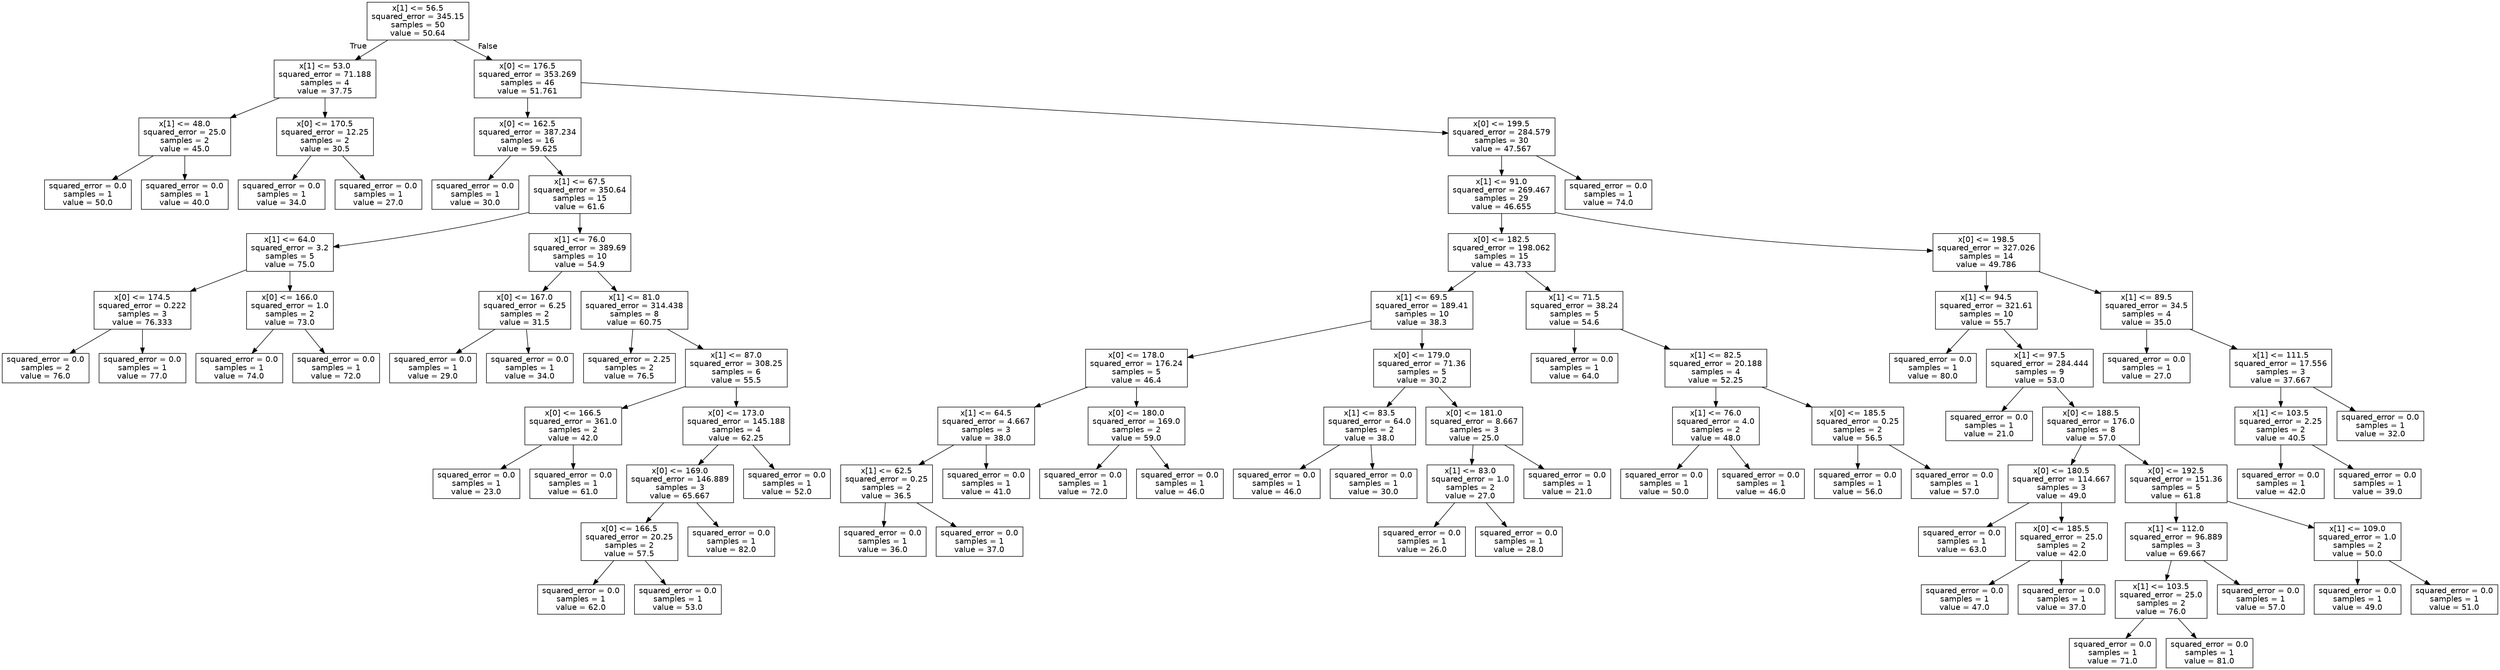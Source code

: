 digraph Tree {
node [shape=box, fontname="helvetica"] ;
edge [fontname="helvetica"] ;
0 [label="x[1] <= 56.5\nsquared_error = 345.15\nsamples = 50\nvalue = 50.64"] ;
1 [label="x[1] <= 53.0\nsquared_error = 71.188\nsamples = 4\nvalue = 37.75"] ;
0 -> 1 [labeldistance=2.5, labelangle=45, headlabel="True"] ;
2 [label="x[1] <= 48.0\nsquared_error = 25.0\nsamples = 2\nvalue = 45.0"] ;
1 -> 2 ;
3 [label="squared_error = 0.0\nsamples = 1\nvalue = 50.0"] ;
2 -> 3 ;
4 [label="squared_error = 0.0\nsamples = 1\nvalue = 40.0"] ;
2 -> 4 ;
5 [label="x[0] <= 170.5\nsquared_error = 12.25\nsamples = 2\nvalue = 30.5"] ;
1 -> 5 ;
6 [label="squared_error = 0.0\nsamples = 1\nvalue = 34.0"] ;
5 -> 6 ;
7 [label="squared_error = 0.0\nsamples = 1\nvalue = 27.0"] ;
5 -> 7 ;
8 [label="x[0] <= 176.5\nsquared_error = 353.269\nsamples = 46\nvalue = 51.761"] ;
0 -> 8 [labeldistance=2.5, labelangle=-45, headlabel="False"] ;
9 [label="x[0] <= 162.5\nsquared_error = 387.234\nsamples = 16\nvalue = 59.625"] ;
8 -> 9 ;
10 [label="squared_error = 0.0\nsamples = 1\nvalue = 30.0"] ;
9 -> 10 ;
11 [label="x[1] <= 67.5\nsquared_error = 350.64\nsamples = 15\nvalue = 61.6"] ;
9 -> 11 ;
12 [label="x[1] <= 64.0\nsquared_error = 3.2\nsamples = 5\nvalue = 75.0"] ;
11 -> 12 ;
13 [label="x[0] <= 174.5\nsquared_error = 0.222\nsamples = 3\nvalue = 76.333"] ;
12 -> 13 ;
14 [label="squared_error = 0.0\nsamples = 2\nvalue = 76.0"] ;
13 -> 14 ;
15 [label="squared_error = 0.0\nsamples = 1\nvalue = 77.0"] ;
13 -> 15 ;
16 [label="x[0] <= 166.0\nsquared_error = 1.0\nsamples = 2\nvalue = 73.0"] ;
12 -> 16 ;
17 [label="squared_error = 0.0\nsamples = 1\nvalue = 74.0"] ;
16 -> 17 ;
18 [label="squared_error = 0.0\nsamples = 1\nvalue = 72.0"] ;
16 -> 18 ;
19 [label="x[1] <= 76.0\nsquared_error = 389.69\nsamples = 10\nvalue = 54.9"] ;
11 -> 19 ;
20 [label="x[0] <= 167.0\nsquared_error = 6.25\nsamples = 2\nvalue = 31.5"] ;
19 -> 20 ;
21 [label="squared_error = 0.0\nsamples = 1\nvalue = 29.0"] ;
20 -> 21 ;
22 [label="squared_error = 0.0\nsamples = 1\nvalue = 34.0"] ;
20 -> 22 ;
23 [label="x[1] <= 81.0\nsquared_error = 314.438\nsamples = 8\nvalue = 60.75"] ;
19 -> 23 ;
24 [label="squared_error = 2.25\nsamples = 2\nvalue = 76.5"] ;
23 -> 24 ;
25 [label="x[1] <= 87.0\nsquared_error = 308.25\nsamples = 6\nvalue = 55.5"] ;
23 -> 25 ;
26 [label="x[0] <= 166.5\nsquared_error = 361.0\nsamples = 2\nvalue = 42.0"] ;
25 -> 26 ;
27 [label="squared_error = 0.0\nsamples = 1\nvalue = 23.0"] ;
26 -> 27 ;
28 [label="squared_error = 0.0\nsamples = 1\nvalue = 61.0"] ;
26 -> 28 ;
29 [label="x[0] <= 173.0\nsquared_error = 145.188\nsamples = 4\nvalue = 62.25"] ;
25 -> 29 ;
30 [label="x[0] <= 169.0\nsquared_error = 146.889\nsamples = 3\nvalue = 65.667"] ;
29 -> 30 ;
31 [label="x[0] <= 166.5\nsquared_error = 20.25\nsamples = 2\nvalue = 57.5"] ;
30 -> 31 ;
32 [label="squared_error = 0.0\nsamples = 1\nvalue = 62.0"] ;
31 -> 32 ;
33 [label="squared_error = 0.0\nsamples = 1\nvalue = 53.0"] ;
31 -> 33 ;
34 [label="squared_error = 0.0\nsamples = 1\nvalue = 82.0"] ;
30 -> 34 ;
35 [label="squared_error = 0.0\nsamples = 1\nvalue = 52.0"] ;
29 -> 35 ;
36 [label="x[0] <= 199.5\nsquared_error = 284.579\nsamples = 30\nvalue = 47.567"] ;
8 -> 36 ;
37 [label="x[1] <= 91.0\nsquared_error = 269.467\nsamples = 29\nvalue = 46.655"] ;
36 -> 37 ;
38 [label="x[0] <= 182.5\nsquared_error = 198.062\nsamples = 15\nvalue = 43.733"] ;
37 -> 38 ;
39 [label="x[1] <= 69.5\nsquared_error = 189.41\nsamples = 10\nvalue = 38.3"] ;
38 -> 39 ;
40 [label="x[0] <= 178.0\nsquared_error = 176.24\nsamples = 5\nvalue = 46.4"] ;
39 -> 40 ;
41 [label="x[1] <= 64.5\nsquared_error = 4.667\nsamples = 3\nvalue = 38.0"] ;
40 -> 41 ;
42 [label="x[1] <= 62.5\nsquared_error = 0.25\nsamples = 2\nvalue = 36.5"] ;
41 -> 42 ;
43 [label="squared_error = 0.0\nsamples = 1\nvalue = 36.0"] ;
42 -> 43 ;
44 [label="squared_error = 0.0\nsamples = 1\nvalue = 37.0"] ;
42 -> 44 ;
45 [label="squared_error = 0.0\nsamples = 1\nvalue = 41.0"] ;
41 -> 45 ;
46 [label="x[0] <= 180.0\nsquared_error = 169.0\nsamples = 2\nvalue = 59.0"] ;
40 -> 46 ;
47 [label="squared_error = 0.0\nsamples = 1\nvalue = 72.0"] ;
46 -> 47 ;
48 [label="squared_error = 0.0\nsamples = 1\nvalue = 46.0"] ;
46 -> 48 ;
49 [label="x[0] <= 179.0\nsquared_error = 71.36\nsamples = 5\nvalue = 30.2"] ;
39 -> 49 ;
50 [label="x[1] <= 83.5\nsquared_error = 64.0\nsamples = 2\nvalue = 38.0"] ;
49 -> 50 ;
51 [label="squared_error = 0.0\nsamples = 1\nvalue = 46.0"] ;
50 -> 51 ;
52 [label="squared_error = 0.0\nsamples = 1\nvalue = 30.0"] ;
50 -> 52 ;
53 [label="x[0] <= 181.0\nsquared_error = 8.667\nsamples = 3\nvalue = 25.0"] ;
49 -> 53 ;
54 [label="x[1] <= 83.0\nsquared_error = 1.0\nsamples = 2\nvalue = 27.0"] ;
53 -> 54 ;
55 [label="squared_error = 0.0\nsamples = 1\nvalue = 26.0"] ;
54 -> 55 ;
56 [label="squared_error = 0.0\nsamples = 1\nvalue = 28.0"] ;
54 -> 56 ;
57 [label="squared_error = 0.0\nsamples = 1\nvalue = 21.0"] ;
53 -> 57 ;
58 [label="x[1] <= 71.5\nsquared_error = 38.24\nsamples = 5\nvalue = 54.6"] ;
38 -> 58 ;
59 [label="squared_error = 0.0\nsamples = 1\nvalue = 64.0"] ;
58 -> 59 ;
60 [label="x[1] <= 82.5\nsquared_error = 20.188\nsamples = 4\nvalue = 52.25"] ;
58 -> 60 ;
61 [label="x[1] <= 76.0\nsquared_error = 4.0\nsamples = 2\nvalue = 48.0"] ;
60 -> 61 ;
62 [label="squared_error = 0.0\nsamples = 1\nvalue = 50.0"] ;
61 -> 62 ;
63 [label="squared_error = 0.0\nsamples = 1\nvalue = 46.0"] ;
61 -> 63 ;
64 [label="x[0] <= 185.5\nsquared_error = 0.25\nsamples = 2\nvalue = 56.5"] ;
60 -> 64 ;
65 [label="squared_error = 0.0\nsamples = 1\nvalue = 56.0"] ;
64 -> 65 ;
66 [label="squared_error = 0.0\nsamples = 1\nvalue = 57.0"] ;
64 -> 66 ;
67 [label="x[0] <= 198.5\nsquared_error = 327.026\nsamples = 14\nvalue = 49.786"] ;
37 -> 67 ;
68 [label="x[1] <= 94.5\nsquared_error = 321.61\nsamples = 10\nvalue = 55.7"] ;
67 -> 68 ;
69 [label="squared_error = 0.0\nsamples = 1\nvalue = 80.0"] ;
68 -> 69 ;
70 [label="x[1] <= 97.5\nsquared_error = 284.444\nsamples = 9\nvalue = 53.0"] ;
68 -> 70 ;
71 [label="squared_error = 0.0\nsamples = 1\nvalue = 21.0"] ;
70 -> 71 ;
72 [label="x[0] <= 188.5\nsquared_error = 176.0\nsamples = 8\nvalue = 57.0"] ;
70 -> 72 ;
73 [label="x[0] <= 180.5\nsquared_error = 114.667\nsamples = 3\nvalue = 49.0"] ;
72 -> 73 ;
74 [label="squared_error = 0.0\nsamples = 1\nvalue = 63.0"] ;
73 -> 74 ;
75 [label="x[0] <= 185.5\nsquared_error = 25.0\nsamples = 2\nvalue = 42.0"] ;
73 -> 75 ;
76 [label="squared_error = 0.0\nsamples = 1\nvalue = 47.0"] ;
75 -> 76 ;
77 [label="squared_error = 0.0\nsamples = 1\nvalue = 37.0"] ;
75 -> 77 ;
78 [label="x[0] <= 192.5\nsquared_error = 151.36\nsamples = 5\nvalue = 61.8"] ;
72 -> 78 ;
79 [label="x[1] <= 112.0\nsquared_error = 96.889\nsamples = 3\nvalue = 69.667"] ;
78 -> 79 ;
80 [label="x[1] <= 103.5\nsquared_error = 25.0\nsamples = 2\nvalue = 76.0"] ;
79 -> 80 ;
81 [label="squared_error = 0.0\nsamples = 1\nvalue = 71.0"] ;
80 -> 81 ;
82 [label="squared_error = 0.0\nsamples = 1\nvalue = 81.0"] ;
80 -> 82 ;
83 [label="squared_error = 0.0\nsamples = 1\nvalue = 57.0"] ;
79 -> 83 ;
84 [label="x[1] <= 109.0\nsquared_error = 1.0\nsamples = 2\nvalue = 50.0"] ;
78 -> 84 ;
85 [label="squared_error = 0.0\nsamples = 1\nvalue = 49.0"] ;
84 -> 85 ;
86 [label="squared_error = 0.0\nsamples = 1\nvalue = 51.0"] ;
84 -> 86 ;
87 [label="x[1] <= 89.5\nsquared_error = 34.5\nsamples = 4\nvalue = 35.0"] ;
67 -> 87 ;
88 [label="squared_error = 0.0\nsamples = 1\nvalue = 27.0"] ;
87 -> 88 ;
89 [label="x[1] <= 111.5\nsquared_error = 17.556\nsamples = 3\nvalue = 37.667"] ;
87 -> 89 ;
90 [label="x[1] <= 103.5\nsquared_error = 2.25\nsamples = 2\nvalue = 40.5"] ;
89 -> 90 ;
91 [label="squared_error = 0.0\nsamples = 1\nvalue = 42.0"] ;
90 -> 91 ;
92 [label="squared_error = 0.0\nsamples = 1\nvalue = 39.0"] ;
90 -> 92 ;
93 [label="squared_error = 0.0\nsamples = 1\nvalue = 32.0"] ;
89 -> 93 ;
94 [label="squared_error = 0.0\nsamples = 1\nvalue = 74.0"] ;
36 -> 94 ;
}
